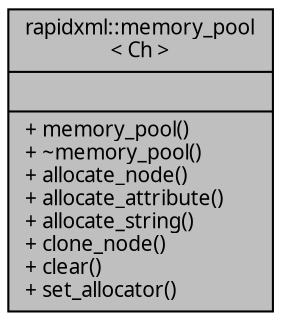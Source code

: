 digraph "rapidxml::memory_pool&lt; Ch &gt;"
{
 // INTERACTIVE_SVG=YES
  edge [fontname="Verdana",fontsize="10",labelfontname="Verdana",labelfontsize="10"];
  node [fontname="Verdana",fontsize="10",shape=record];
  Node1 [label="{rapidxml::memory_pool\l\< Ch \>\n||+ memory_pool()\l+ ~memory_pool()\l+ allocate_node()\l+ allocate_attribute()\l+ allocate_string()\l+ clone_node()\l+ clear()\l+ set_allocator()\l}",height=0.2,width=0.4,color="black", fillcolor="grey75", style="filled", fontcolor="black"];
}

